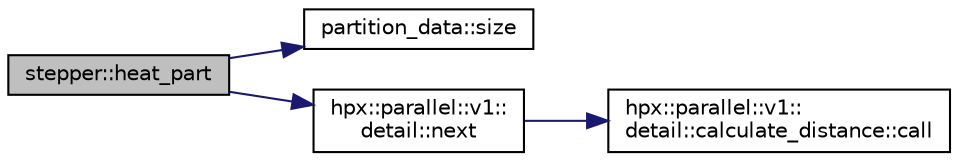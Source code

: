 digraph "stepper::heat_part"
{
  edge [fontname="Helvetica",fontsize="10",labelfontname="Helvetica",labelfontsize="10"];
  node [fontname="Helvetica",fontsize="10",shape=record];
  rankdir="LR";
  Node417 [label="stepper::heat_part",height=0.2,width=0.4,color="black", fillcolor="grey75", style="filled", fontcolor="black"];
  Node417 -> Node418 [color="midnightblue",fontsize="10",style="solid",fontname="Helvetica"];
  Node418 [label="partition_data::size",height=0.2,width=0.4,color="black", fillcolor="white", style="filled",URL="$da/d97/structpartition__data.html#a4fba3ef8b0d3058a6d6b37718202b9ab"];
  Node417 -> Node419 [color="midnightblue",fontsize="10",style="solid",fontname="Helvetica"];
  Node419 [label="hpx::parallel::v1::\ldetail::next",height=0.2,width=0.4,color="black", fillcolor="white", style="filled",URL="$d2/ddd/namespacehpx_1_1parallel_1_1v1_1_1detail.html#a0a6696d8c17a32b8ebfaa496b9ab3332"];
  Node419 -> Node420 [color="midnightblue",fontsize="10",style="solid",fontname="Helvetica"];
  Node420 [label="hpx::parallel::v1::\ldetail::calculate_distance::call",height=0.2,width=0.4,color="black", fillcolor="white", style="filled",URL="$db/dfa/structhpx_1_1parallel_1_1v1_1_1detail_1_1calculate__distance.html#a950a6627830a7d019ac0e734b0a447bf"];
}

